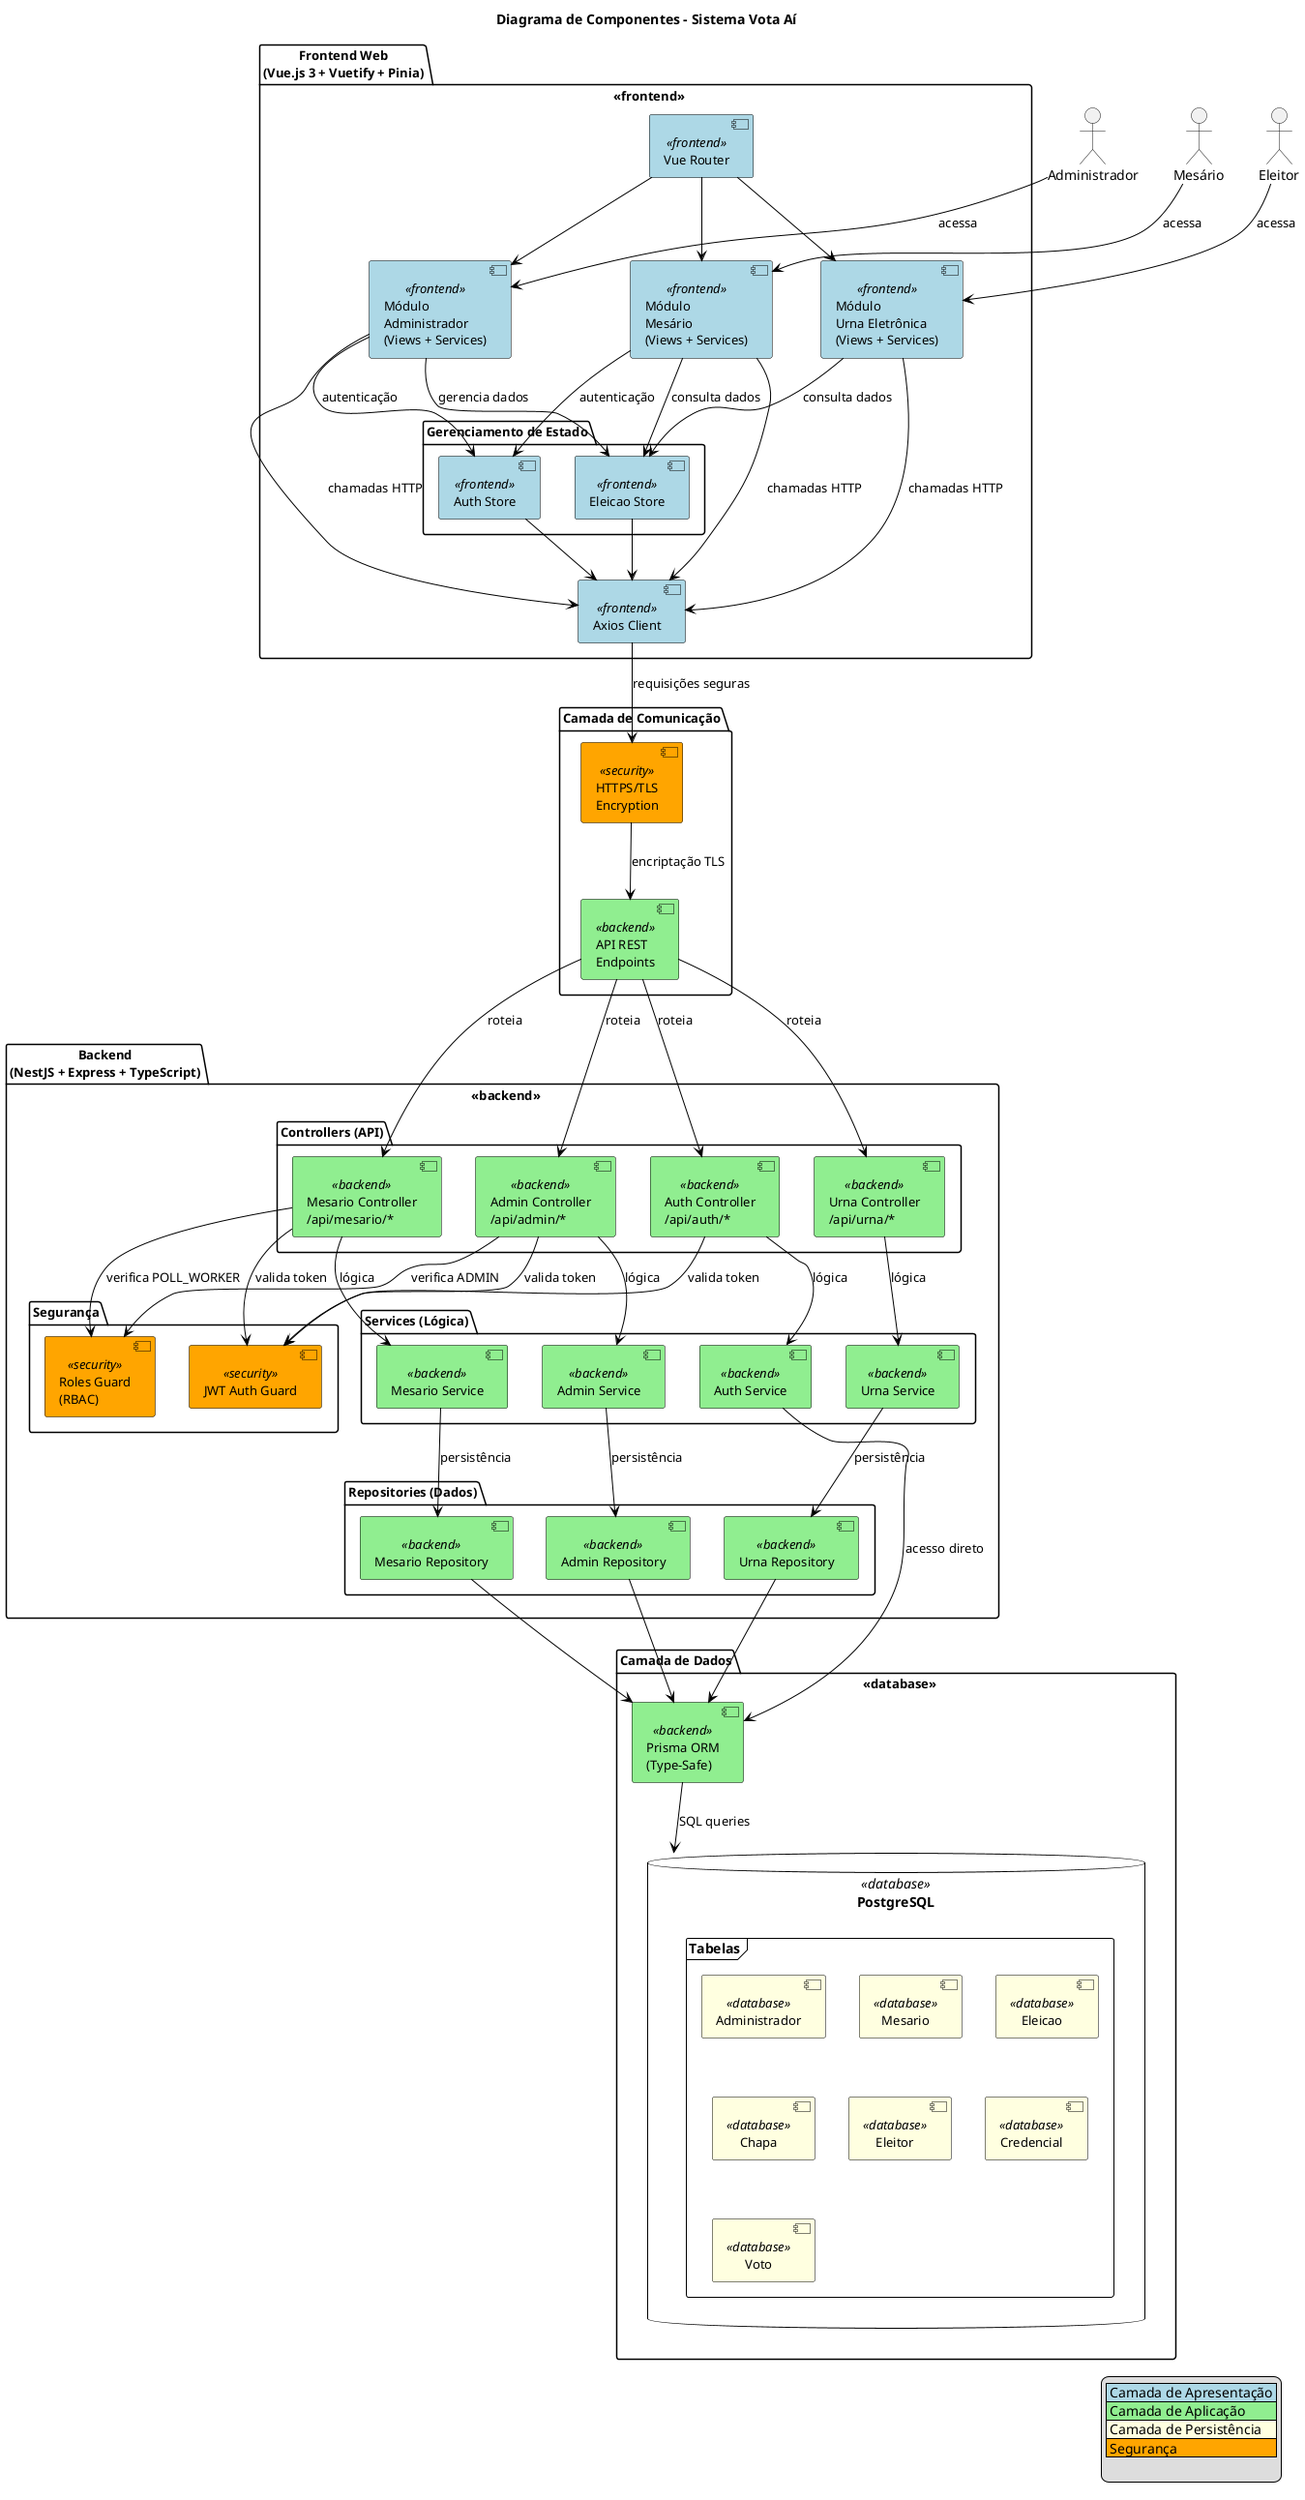 @startuml Diagrama_Componentes_VotaAi_AltoNivel

skinparam component {
    BackgroundColor<<frontend>> LightBlue
    BackgroundColor<<backend>> LightGreen
    BackgroundColor<<database>> LightYellow
    BackgroundColor<<security>> Orange
    BorderColor Black
    ArrowColor Black
    FontSize 13
}

skinparam package {
    BackgroundColor White
    BorderColor Black
    FontStyle bold
    FontSize 13
}

title Diagrama de Componentes - Sistema Vota Aí

actor "Administrador" as admin
actor "Mesário" as mesario
actor "Eleitor" as eleitor

package "Frontend Web\n(Vue.js 3 + Vuetify + Pinia)" as frontend <<frontend>> {
    
    package "Gerenciamento de Estado" {
        component "Auth Store" as auth_store <<frontend>>
        component "Eleicao Store" as eleicao_store <<frontend>>
    }
    
    component "Módulo\nAdministrador\n(Views + Services)" as mod_admin <<frontend>>
    component "Módulo\nMesário\n(Views + Services)" as mod_mesario <<frontend>>
    component "Módulo\nUrna Eletrônica\n(Views + Services)" as mod_urna <<frontend>>
    
    component "Vue Router" as router <<frontend>>
    component "Axios Client" as axios <<frontend>>
}

package "Camada de Comunicação" {
    component "HTTPS/TLS\nEncryption" as https <<security>>
    component "API REST\nEndpoints" as api_rest <<backend>>
}

package "Backend\n(NestJS + Express + TypeScript)" as backend <<backend>> {
    
    package "Segurança" {
        component "JWT Auth Guard" as jwt_guard <<security>>
        component "Roles Guard\n(RBAC)" as roles_guard <<security>>
    }
    
    package "Controllers (API)" {
        component "Auth Controller\n/api/auth/*" as ctrl_auth <<backend>>
        component "Admin Controller\n/api/admin/*" as ctrl_admin <<backend>>
        component "Mesario Controller\n/api/mesario/*" as ctrl_mesario <<backend>>
        component "Urna Controller\n/api/urna/*" as ctrl_urna <<backend>>
    }
    
    package "Services (Lógica)" {
        component "Auth Service" as svc_auth <<backend>>
        component "Admin Service" as svc_admin <<backend>>
        component "Mesario Service" as svc_mesario <<backend>>
        component "Urna Service" as svc_urna <<backend>>
    }
    
    package "Repositories (Dados)" {
        component "Admin Repository" as repo_admin <<backend>>
        component "Mesario Repository" as repo_mesario <<backend>>
        component "Urna Repository" as repo_urna <<backend>>
    }
}

package "Camada de Dados" as data_layer <<database>> {
    component "Prisma ORM\n(Type-Safe)" as prisma <<backend>>
    database "PostgreSQL" as db <<database>> {
        frame "Tabelas" {
            component "Administrador" as tb_admin <<database>>
            component "Mesario" as tb_mesario <<database>>
            component "Eleicao" as tb_eleicao <<database>>
            component "Chapa" as tb_chapa <<database>>
            component "Eleitor" as tb_eleitor <<database>>
            component "Credencial" as tb_credencial <<database>>
            component "Voto" as tb_voto <<database>>
        }
    }
}

admin --> mod_admin : "acessa"
mesario --> mod_mesario : "acessa"
eleitor --> mod_urna : "acessa"

router --> mod_admin
router --> mod_mesario
router --> mod_urna

mod_admin --> auth_store : "autenticação"
mod_admin --> eleicao_store : "gerencia dados"
mod_mesario --> auth_store : "autenticação"
mod_mesario --> eleicao_store : "consulta dados"
mod_urna --> eleicao_store : "consulta dados"

auth_store --> axios
eleicao_store --> axios
mod_admin --> axios : "chamadas HTTP"
mod_mesario --> axios : "chamadas HTTP"
mod_urna --> axios : "chamadas HTTP"

axios --> https : "requisições seguras"
https --> api_rest : "encriptação TLS"

api_rest --> ctrl_auth : "roteia"
api_rest --> ctrl_admin : "roteia"
api_rest --> ctrl_mesario : "roteia"
api_rest --> ctrl_urna : "roteia"

ctrl_auth --> jwt_guard : "valida token"
ctrl_admin --> jwt_guard : "valida token"
ctrl_admin --> roles_guard : "verifica ADMIN"
ctrl_mesario --> jwt_guard : "valida token"
ctrl_mesario --> roles_guard : "verifica POLL_WORKER"

ctrl_auth --> svc_auth : "lógica"
ctrl_admin --> svc_admin : "lógica"
ctrl_mesario --> svc_mesario : "lógica"
ctrl_urna --> svc_urna : "lógica"

svc_auth --> prisma : "acesso direto"
svc_admin --> repo_admin : "persistência"
svc_mesario --> repo_mesario : "persistência"
svc_urna --> repo_urna : "persistência"

repo_admin --> prisma
repo_mesario --> prisma
repo_urna --> prisma

prisma --> db : "SQL queries"


legend right
  |<#LightBlue> Camada de Apresentação |
  |<#LightGreen> Camada de Aplicação |
  |<#LightYellow> Camada de Persistência |
  |<#Orange> Segurança |
  
endlegend

@enduml
